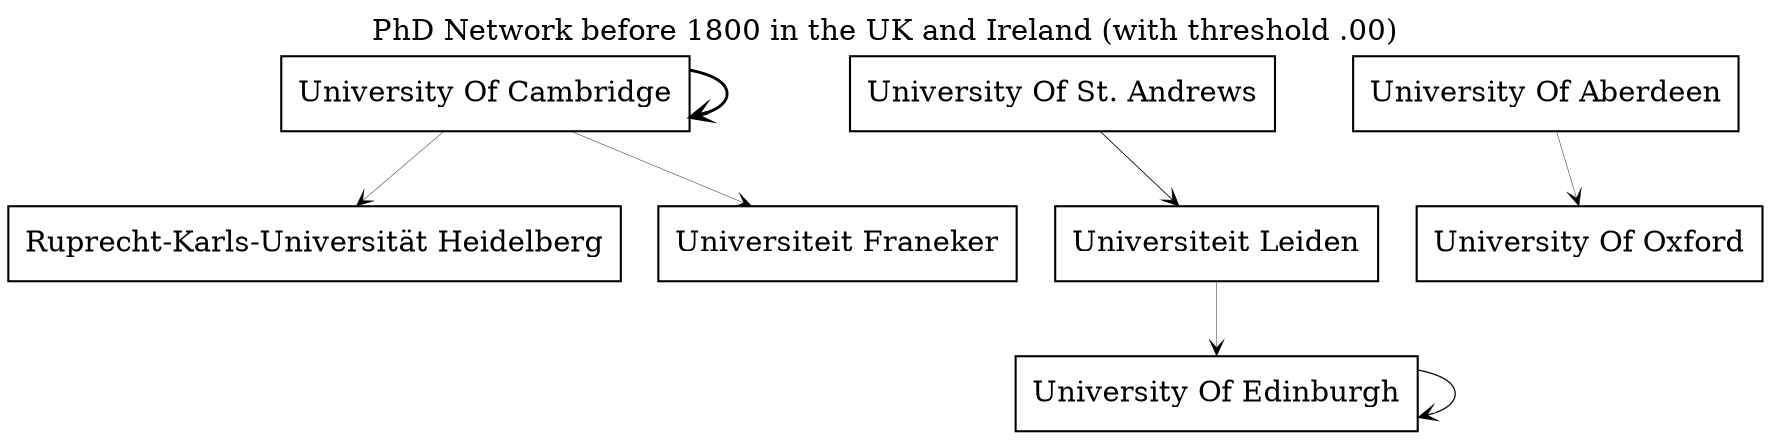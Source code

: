 digraph transition {
 node[shape="rectangle"];
 edge[arrowhead="vee", arrowsize=0.8, weight=0.1]; 
  labelloc="t"; 
 label="PhD Network before 1800 in the UK and Ireland (with threshold .00)"; 
   "University Of Cambridge" -> "University Of Cambridge" [penwidth = "1.4"];
   "University Of St. Andrews" -> "Universiteit Leiden" [penwidth = ".4"];
   "Universiteit Leiden" -> "University Of Edinburgh" [penwidth = ".2"];
   "University Of Aberdeen" -> "University Of Oxford" [penwidth = ".2"];
   "University Of Edinburgh" -> "University Of Edinburgh" [penwidth = ".6"];
   "University Of Cambridge" -> "Ruprecht-Karls-Universität Heidelberg" [penwidth = ".2"];
   "University Of Cambridge" -> "Universiteit Franeker" [penwidth = ".2"];
 }
